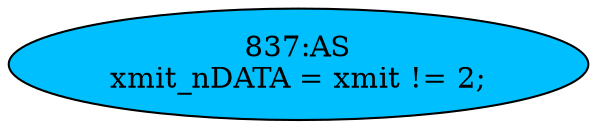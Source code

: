 strict digraph "" {
	node [label="\N"];
	"837:AS"	 [ast="<pyverilog.vparser.ast.Assign object at 0x7f702a652b50>",
		def_var="['xmit_nDATA']",
		fillcolor=deepskyblue,
		label="837:AS
xmit_nDATA = xmit != 2;",
		statements="[]",
		style=filled,
		typ=Assign,
		use_var="['xmit']"];
}
